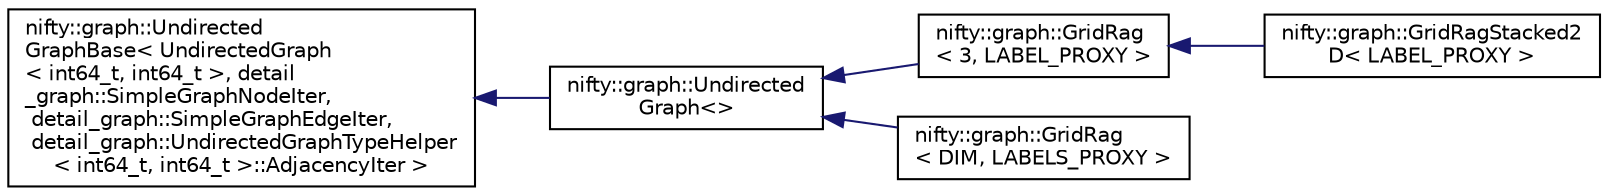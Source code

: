 digraph "Graphical Class Hierarchy"
{
  edge [fontname="Helvetica",fontsize="10",labelfontname="Helvetica",labelfontsize="10"];
  node [fontname="Helvetica",fontsize="10",shape=record];
  rankdir="LR";
  Node1 [label="nifty::graph::Undirected\lGraphBase\< UndirectedGraph\l\< int64_t, int64_t \>, detail\l_graph::SimpleGraphNodeIter,\l detail_graph::SimpleGraphEdgeIter,\l detail_graph::UndirectedGraphTypeHelper\l\< int64_t, int64_t \>::AdjacencyIter \>",height=0.2,width=0.4,color="black", fillcolor="white", style="filled",URL="$classnifty_1_1graph_1_1UndirectedGraphBase.html"];
  Node1 -> Node2 [dir="back",color="midnightblue",fontsize="10",style="solid",fontname="Helvetica"];
  Node2 [label="nifty::graph::Undirected\lGraph\<\>",height=0.2,width=0.4,color="black", fillcolor="white", style="filled",URL="$classnifty_1_1graph_1_1UndirectedGraph.html"];
  Node2 -> Node3 [dir="back",color="midnightblue",fontsize="10",style="solid",fontname="Helvetica"];
  Node3 [label="nifty::graph::GridRag\l\< 3, LABEL_PROXY \>",height=0.2,width=0.4,color="black", fillcolor="white", style="filled",URL="$classnifty_1_1graph_1_1GridRag.html"];
  Node3 -> Node4 [dir="back",color="midnightblue",fontsize="10",style="solid",fontname="Helvetica"];
  Node4 [label="nifty::graph::GridRagStacked2\lD\< LABEL_PROXY \>",height=0.2,width=0.4,color="black", fillcolor="white", style="filled",URL="$classnifty_1_1graph_1_1GridRagStacked2D.html"];
  Node2 -> Node5 [dir="back",color="midnightblue",fontsize="10",style="solid",fontname="Helvetica"];
  Node5 [label="nifty::graph::GridRag\l\< DIM, LABELS_PROXY \>",height=0.2,width=0.4,color="black", fillcolor="white", style="filled",URL="$classnifty_1_1graph_1_1GridRag.html"];
}
